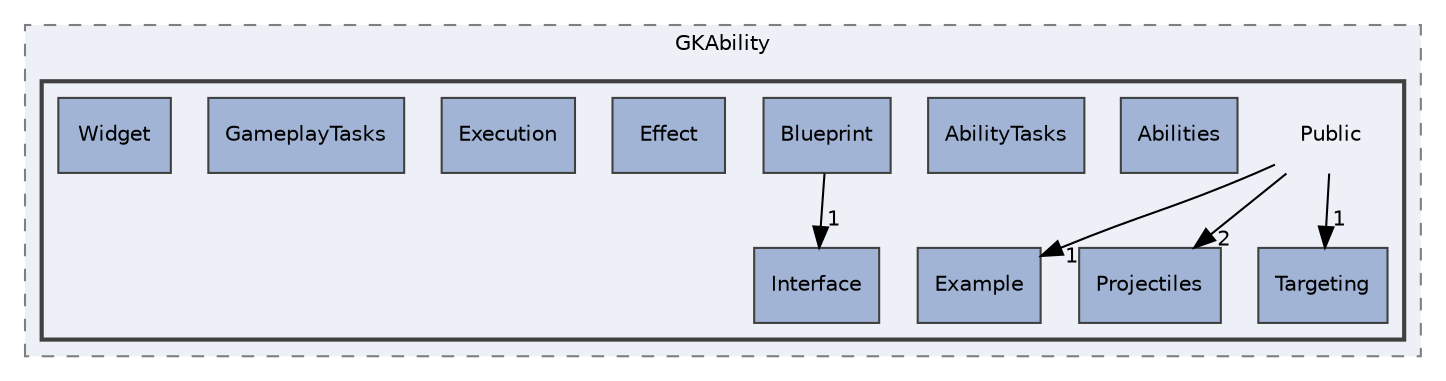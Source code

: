 digraph "Source/GKAbility/Public"
{
 // LATEX_PDF_SIZE
  edge [fontname="Helvetica",fontsize="10",labelfontname="Helvetica",labelfontsize="10"];
  node [fontname="Helvetica",fontsize="10",shape=record];
  compound=true
  subgraph clusterdir_6c79cb74dd23f296f42104a3ebe0897f {
    graph [ bgcolor="#edf0f7", pencolor="grey50", style="filled,dashed,", label="GKAbility", fontname="Helvetica", fontsize="10", URL="dir_6c79cb74dd23f296f42104a3ebe0897f.html"]
  subgraph clusterdir_9b2858cc452508f4e514ff18cb2eb58e {
    graph [ bgcolor="#edf0f7", pencolor="grey25", style="filled,bold,", label="", fontname="Helvetica", fontsize="10", URL="dir_9b2858cc452508f4e514ff18cb2eb58e.html"]
    dir_9b2858cc452508f4e514ff18cb2eb58e [shape=plaintext, label="Public"];
  dir_999400ff72a85824466c34c7aeb3014e [shape=box, label="Abilities", style="filled,", fillcolor="#a2b4d6", color="grey25", URL="dir_999400ff72a85824466c34c7aeb3014e.html"];
  dir_1bfc4b8b855ea7800c47362f4a03b586 [shape=box, label="AbilityTasks", style="filled,", fillcolor="#a2b4d6", color="grey25", URL="dir_1bfc4b8b855ea7800c47362f4a03b586.html"];
  dir_cfc62b4f6962b1da6913a077b2b19c91 [shape=box, label="Blueprint", style="filled,", fillcolor="#a2b4d6", color="grey25", URL="dir_cfc62b4f6962b1da6913a077b2b19c91.html"];
  dir_30a021a1573513f98ff90ba4e64e6145 [shape=box, label="Effect", style="filled,", fillcolor="#a2b4d6", color="grey25", URL="dir_30a021a1573513f98ff90ba4e64e6145.html"];
  dir_ecbe788684c4dbaebaa43a8e1ced4027 [shape=box, label="Example", style="filled,", fillcolor="#a2b4d6", color="grey25", URL="dir_ecbe788684c4dbaebaa43a8e1ced4027.html"];
  dir_6672fc86f4059fe92bc740af6d7b5fcf [shape=box, label="Execution", style="filled,", fillcolor="#a2b4d6", color="grey25", URL="dir_6672fc86f4059fe92bc740af6d7b5fcf.html"];
  dir_f6884c255a72b97c6d1738a6104de8c0 [shape=box, label="GameplayTasks", style="filled,", fillcolor="#a2b4d6", color="grey25", URL="dir_f6884c255a72b97c6d1738a6104de8c0.html"];
  dir_536d185efcfd12af1b53bc09e993a4d2 [shape=box, label="Interface", style="filled,", fillcolor="#a2b4d6", color="grey25", URL="dir_536d185efcfd12af1b53bc09e993a4d2.html"];
  dir_d6b840f0d441ae4bd3272a8797fd94c4 [shape=box, label="Projectiles", style="filled,", fillcolor="#a2b4d6", color="grey25", URL="dir_d6b840f0d441ae4bd3272a8797fd94c4.html"];
  dir_f61f2e4ce307667555ec81a30448ad93 [shape=box, label="Targeting", style="filled,", fillcolor="#a2b4d6", color="grey25", URL="dir_f61f2e4ce307667555ec81a30448ad93.html"];
  dir_80ade32f5351aaaecf1e683e1b8a2155 [shape=box, label="Widget", style="filled,", fillcolor="#a2b4d6", color="grey25", URL="dir_80ade32f5351aaaecf1e683e1b8a2155.html"];
  }
  }
  dir_9b2858cc452508f4e514ff18cb2eb58e->dir_d6b840f0d441ae4bd3272a8797fd94c4 [headlabel="2", labeldistance=1.5 headhref="dir_000019_000018.html"];
  dir_9b2858cc452508f4e514ff18cb2eb58e->dir_ecbe788684c4dbaebaa43a8e1ced4027 [headlabel="1", labeldistance=1.5 headhref="dir_000019_000007.html"];
  dir_9b2858cc452508f4e514ff18cb2eb58e->dir_f61f2e4ce307667555ec81a30448ad93 [headlabel="1", labeldistance=1.5 headhref="dir_000019_000024.html"];
  dir_cfc62b4f6962b1da6913a077b2b19c91->dir_536d185efcfd12af1b53bc09e993a4d2 [headlabel="1", labeldistance=1.5 headhref="dir_000003_000014.html"];
}
